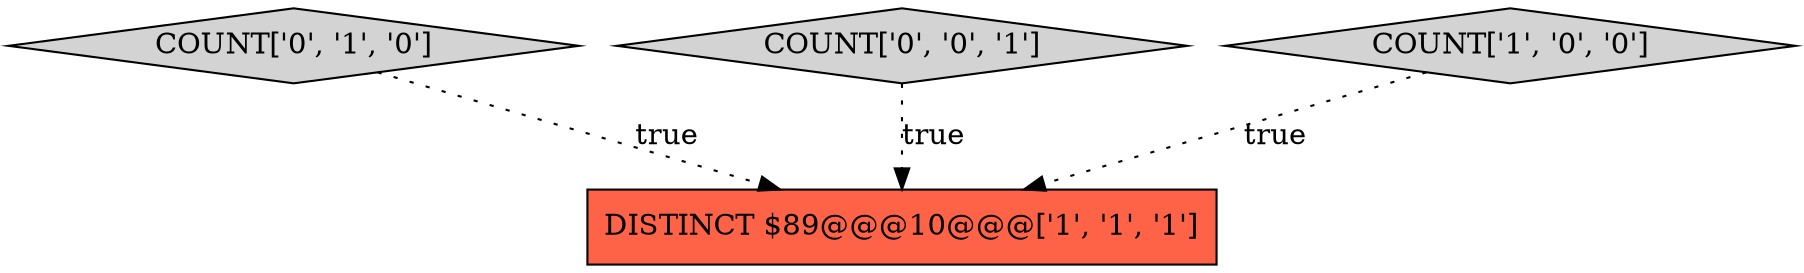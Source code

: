 digraph {
2 [style = filled, label = "COUNT['0', '1', '0']", fillcolor = lightgray, shape = diamond image = "AAA0AAABBB2BBB"];
3 [style = filled, label = "COUNT['0', '0', '1']", fillcolor = lightgray, shape = diamond image = "AAA0AAABBB3BBB"];
1 [style = filled, label = "COUNT['1', '0', '0']", fillcolor = lightgray, shape = diamond image = "AAA0AAABBB1BBB"];
0 [style = filled, label = "DISTINCT $89@@@10@@@['1', '1', '1']", fillcolor = tomato, shape = box image = "AAA0AAABBB1BBB"];
1->0 [style = dotted, label="true"];
2->0 [style = dotted, label="true"];
3->0 [style = dotted, label="true"];
}
